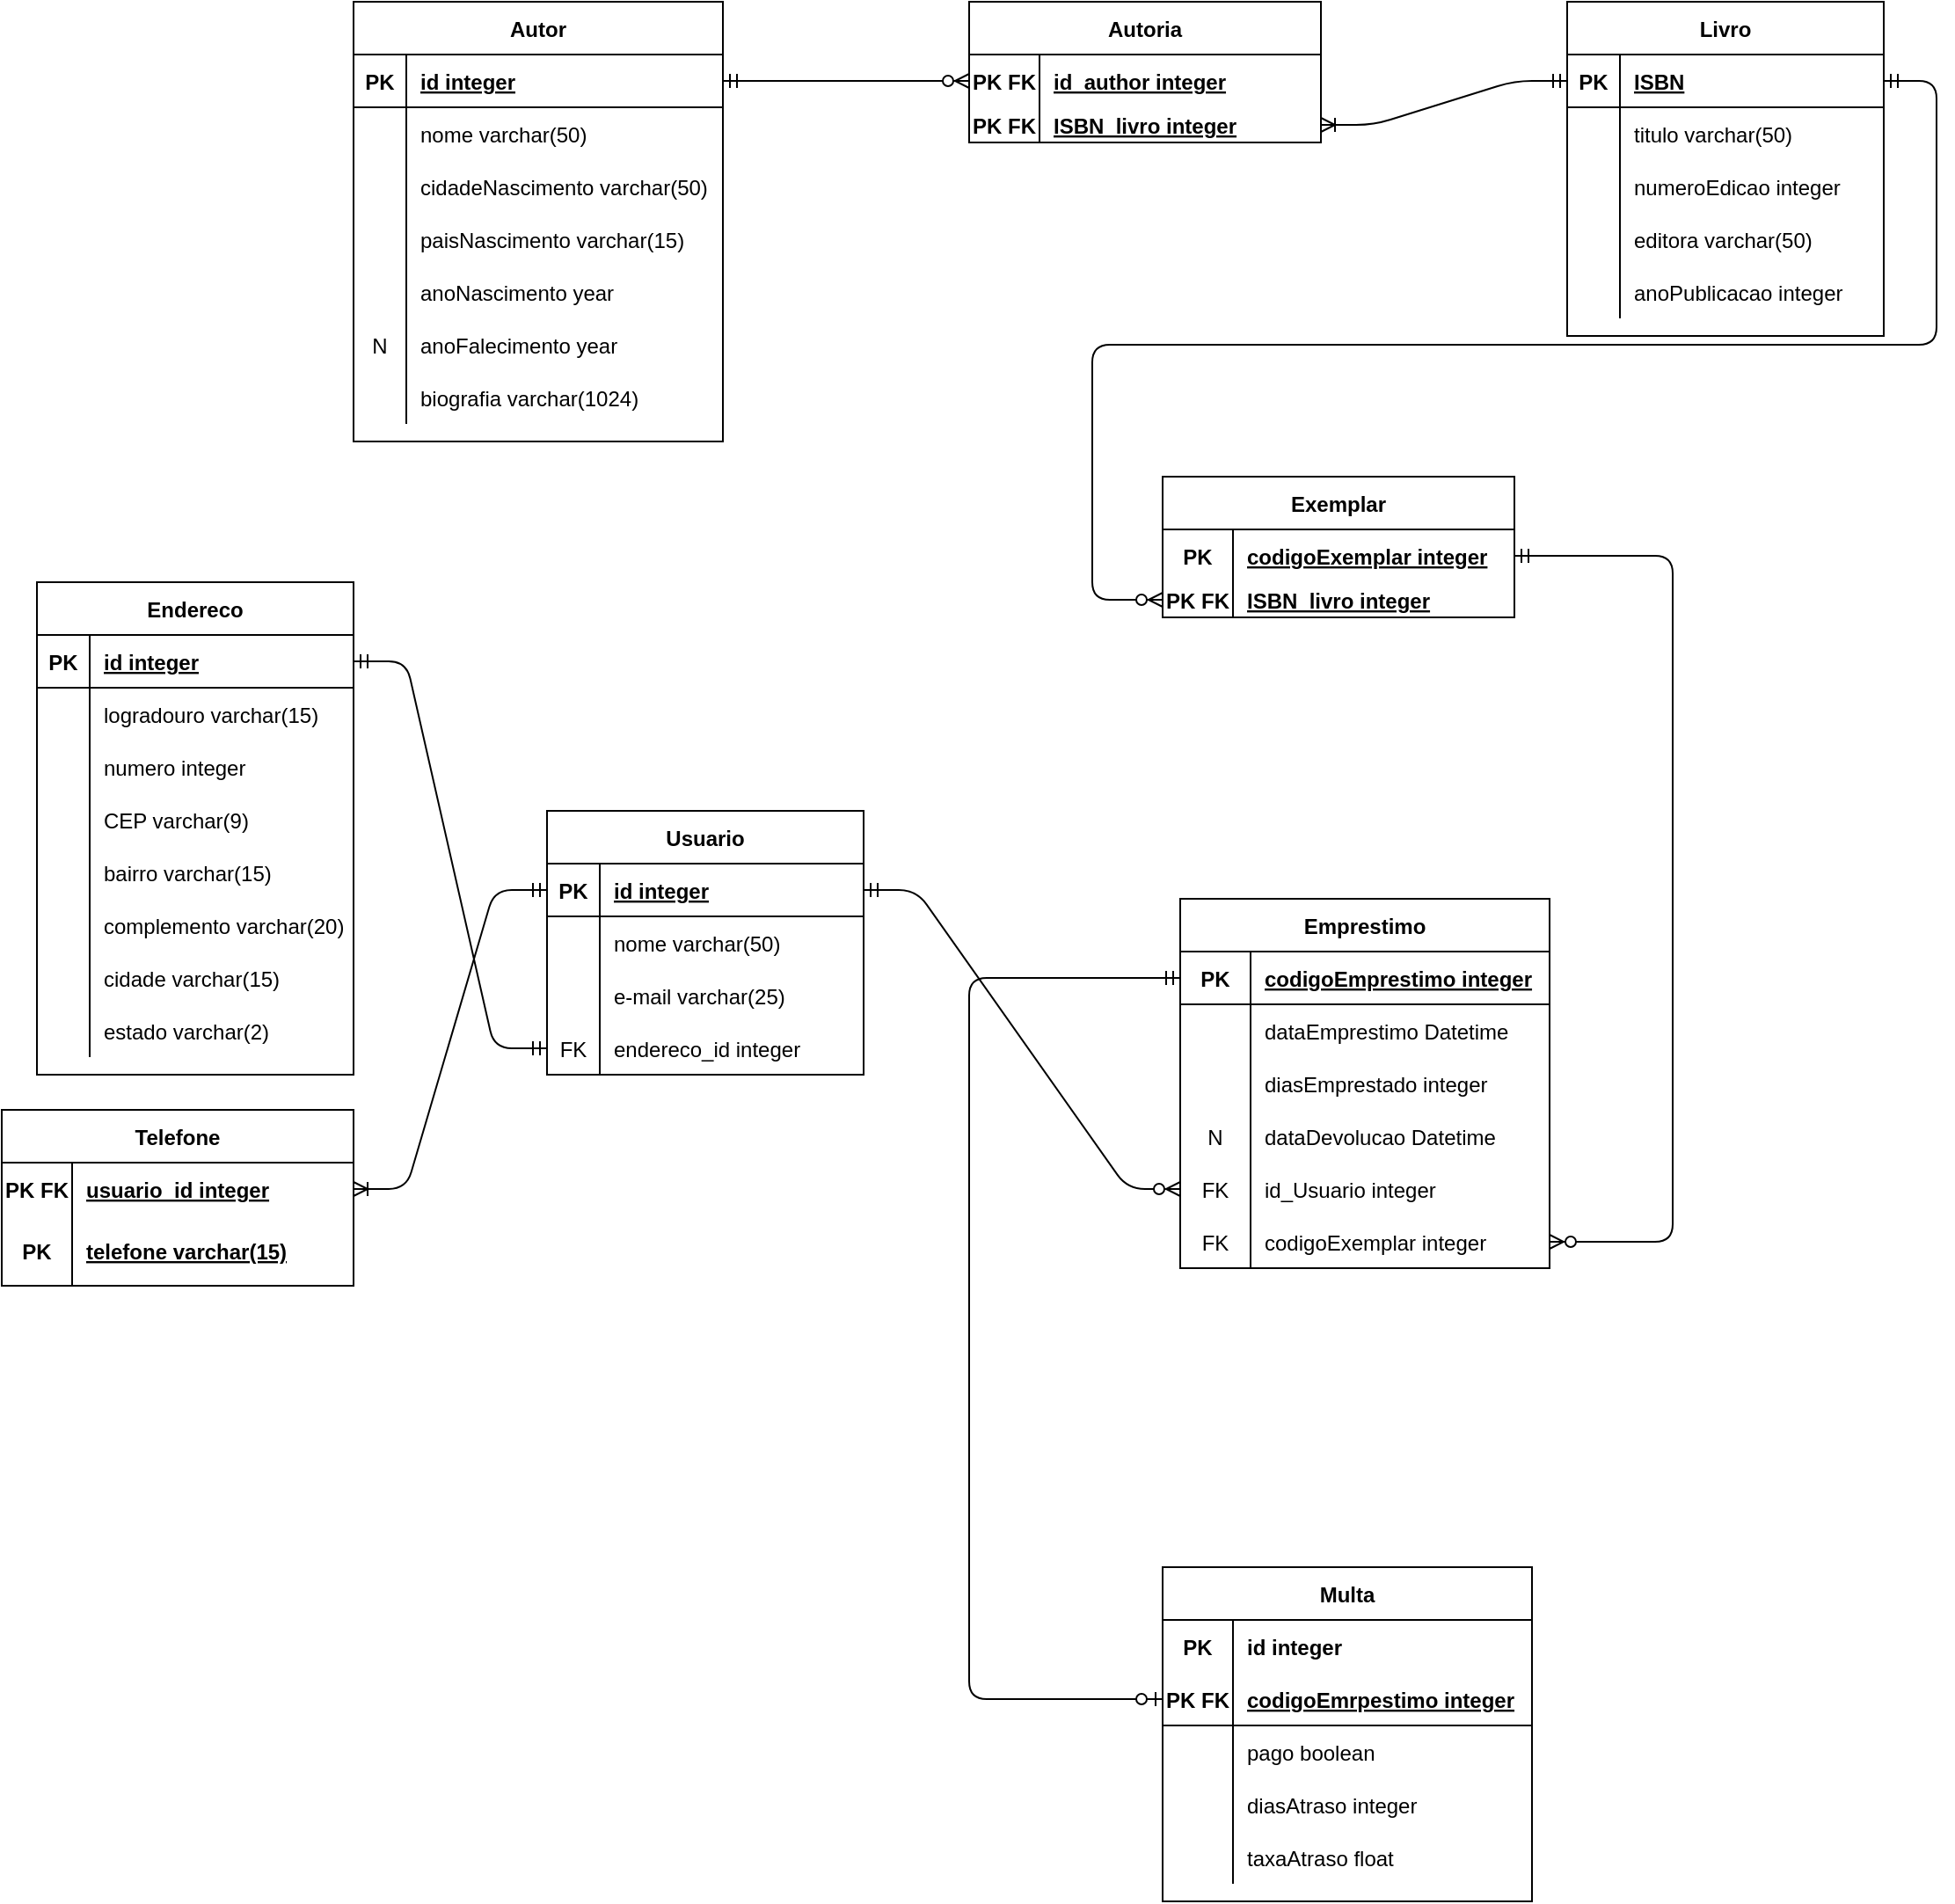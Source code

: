 <mxfile version="14.9.6" type="device"><diagram id="PVsXc60b1sBWJ-54iQ3y" name="Page-1"><mxGraphModel dx="972" dy="587" grid="1" gridSize="10" guides="1" tooltips="1" connect="1" arrows="1" fold="1" page="1" pageScale="1" pageWidth="850" pageHeight="1100" math="0" shadow="0"><root><mxCell id="0"/><mxCell id="1" parent="0"/><mxCell id="eo6r_-TfEM-t1DimbYwT-1" value="Autor" style="shape=table;startSize=30;container=1;collapsible=1;childLayout=tableLayout;fixedRows=1;rowLines=0;fontStyle=1;align=center;resizeLast=1;" parent="1" vertex="1"><mxGeometry x="320" y="360" width="210" height="250" as="geometry"/></mxCell><mxCell id="eo6r_-TfEM-t1DimbYwT-2" value="" style="shape=partialRectangle;collapsible=0;dropTarget=0;pointerEvents=0;fillColor=none;top=0;left=0;bottom=1;right=0;points=[[0,0.5],[1,0.5]];portConstraint=eastwest;" parent="eo6r_-TfEM-t1DimbYwT-1" vertex="1"><mxGeometry y="30" width="210" height="30" as="geometry"/></mxCell><mxCell id="eo6r_-TfEM-t1DimbYwT-3" value="PK" style="shape=partialRectangle;connectable=0;fillColor=none;top=0;left=0;bottom=0;right=0;fontStyle=1;overflow=hidden;" parent="eo6r_-TfEM-t1DimbYwT-2" vertex="1"><mxGeometry width="30" height="30" as="geometry"/></mxCell><mxCell id="eo6r_-TfEM-t1DimbYwT-4" value="id integer" style="shape=partialRectangle;connectable=0;fillColor=none;top=0;left=0;bottom=0;right=0;align=left;spacingLeft=6;fontStyle=5;overflow=hidden;" parent="eo6r_-TfEM-t1DimbYwT-2" vertex="1"><mxGeometry x="30" width="180" height="30" as="geometry"/></mxCell><mxCell id="eo6r_-TfEM-t1DimbYwT-5" value="" style="shape=partialRectangle;collapsible=0;dropTarget=0;pointerEvents=0;fillColor=none;top=0;left=0;bottom=0;right=0;points=[[0,0.5],[1,0.5]];portConstraint=eastwest;" parent="eo6r_-TfEM-t1DimbYwT-1" vertex="1"><mxGeometry y="60" width="210" height="30" as="geometry"/></mxCell><mxCell id="eo6r_-TfEM-t1DimbYwT-6" value="" style="shape=partialRectangle;connectable=0;fillColor=none;top=0;left=0;bottom=0;right=0;editable=1;overflow=hidden;" parent="eo6r_-TfEM-t1DimbYwT-5" vertex="1"><mxGeometry width="30" height="30" as="geometry"/></mxCell><mxCell id="eo6r_-TfEM-t1DimbYwT-7" value="nome varchar(50)" style="shape=partialRectangle;connectable=0;fillColor=none;top=0;left=0;bottom=0;right=0;align=left;spacingLeft=6;overflow=hidden;" parent="eo6r_-TfEM-t1DimbYwT-5" vertex="1"><mxGeometry x="30" width="180" height="30" as="geometry"/></mxCell><mxCell id="eo6r_-TfEM-t1DimbYwT-8" value="" style="shape=partialRectangle;collapsible=0;dropTarget=0;pointerEvents=0;fillColor=none;top=0;left=0;bottom=0;right=0;points=[[0,0.5],[1,0.5]];portConstraint=eastwest;" parent="eo6r_-TfEM-t1DimbYwT-1" vertex="1"><mxGeometry y="90" width="210" height="30" as="geometry"/></mxCell><mxCell id="eo6r_-TfEM-t1DimbYwT-9" value="" style="shape=partialRectangle;connectable=0;fillColor=none;top=0;left=0;bottom=0;right=0;editable=1;overflow=hidden;" parent="eo6r_-TfEM-t1DimbYwT-8" vertex="1"><mxGeometry width="30" height="30" as="geometry"/></mxCell><mxCell id="eo6r_-TfEM-t1DimbYwT-10" value="cidadeNascimento varchar(50)" style="shape=partialRectangle;connectable=0;fillColor=none;top=0;left=0;bottom=0;right=0;align=left;spacingLeft=6;overflow=hidden;" parent="eo6r_-TfEM-t1DimbYwT-8" vertex="1"><mxGeometry x="30" width="180" height="30" as="geometry"/></mxCell><mxCell id="eo6r_-TfEM-t1DimbYwT-30" value="" style="shape=partialRectangle;collapsible=0;dropTarget=0;pointerEvents=0;fillColor=none;top=0;left=0;bottom=0;right=0;points=[[0,0.5],[1,0.5]];portConstraint=eastwest;" parent="eo6r_-TfEM-t1DimbYwT-1" vertex="1"><mxGeometry y="120" width="210" height="30" as="geometry"/></mxCell><mxCell id="eo6r_-TfEM-t1DimbYwT-31" value="" style="shape=partialRectangle;connectable=0;fillColor=none;top=0;left=0;bottom=0;right=0;fontStyle=0;overflow=hidden;" parent="eo6r_-TfEM-t1DimbYwT-30" vertex="1"><mxGeometry width="30" height="30" as="geometry"/></mxCell><mxCell id="eo6r_-TfEM-t1DimbYwT-32" value="paisNascimento varchar(15)" style="shape=partialRectangle;connectable=0;fillColor=none;top=0;left=0;bottom=0;right=0;align=left;spacingLeft=6;fontStyle=0;overflow=hidden;" parent="eo6r_-TfEM-t1DimbYwT-30" vertex="1"><mxGeometry x="30" width="180" height="30" as="geometry"/></mxCell><mxCell id="eo6r_-TfEM-t1DimbYwT-11" value="" style="shape=partialRectangle;collapsible=0;dropTarget=0;pointerEvents=0;fillColor=none;top=0;left=0;bottom=0;right=0;points=[[0,0.5],[1,0.5]];portConstraint=eastwest;" parent="eo6r_-TfEM-t1DimbYwT-1" vertex="1"><mxGeometry y="150" width="210" height="30" as="geometry"/></mxCell><mxCell id="eo6r_-TfEM-t1DimbYwT-12" value="" style="shape=partialRectangle;connectable=0;fillColor=none;top=0;left=0;bottom=0;right=0;editable=1;overflow=hidden;" parent="eo6r_-TfEM-t1DimbYwT-11" vertex="1"><mxGeometry width="30" height="30" as="geometry"/></mxCell><mxCell id="eo6r_-TfEM-t1DimbYwT-13" value="anoNascimento year" style="shape=partialRectangle;connectable=0;fillColor=none;top=0;left=0;bottom=0;right=0;align=left;spacingLeft=6;overflow=hidden;" parent="eo6r_-TfEM-t1DimbYwT-11" vertex="1"><mxGeometry x="30" width="180" height="30" as="geometry"/></mxCell><mxCell id="eo6r_-TfEM-t1DimbYwT-34" value="" style="shape=partialRectangle;collapsible=0;dropTarget=0;pointerEvents=0;fillColor=none;top=0;left=0;bottom=0;right=0;points=[[0,0.5],[1,0.5]];portConstraint=eastwest;" parent="eo6r_-TfEM-t1DimbYwT-1" vertex="1"><mxGeometry y="180" width="210" height="30" as="geometry"/></mxCell><mxCell id="eo6r_-TfEM-t1DimbYwT-35" value="N" style="shape=partialRectangle;connectable=0;fillColor=none;top=0;left=0;bottom=0;right=0;fontStyle=0;overflow=hidden;" parent="eo6r_-TfEM-t1DimbYwT-34" vertex="1"><mxGeometry width="30" height="30" as="geometry"/></mxCell><mxCell id="eo6r_-TfEM-t1DimbYwT-36" value="anoFalecimento year" style="shape=partialRectangle;connectable=0;fillColor=none;top=0;left=0;bottom=0;right=0;align=left;spacingLeft=6;fontStyle=0;overflow=hidden;" parent="eo6r_-TfEM-t1DimbYwT-34" vertex="1"><mxGeometry x="30" width="180" height="30" as="geometry"/></mxCell><mxCell id="eo6r_-TfEM-t1DimbYwT-38" value="" style="shape=partialRectangle;collapsible=0;dropTarget=0;pointerEvents=0;fillColor=none;top=0;left=0;bottom=0;right=0;points=[[0,0.5],[1,0.5]];portConstraint=eastwest;" parent="eo6r_-TfEM-t1DimbYwT-1" vertex="1"><mxGeometry y="210" width="210" height="30" as="geometry"/></mxCell><mxCell id="eo6r_-TfEM-t1DimbYwT-39" value="" style="shape=partialRectangle;connectable=0;fillColor=none;top=0;left=0;bottom=0;right=0;fontStyle=0;overflow=hidden;" parent="eo6r_-TfEM-t1DimbYwT-38" vertex="1"><mxGeometry width="30" height="30" as="geometry"/></mxCell><mxCell id="eo6r_-TfEM-t1DimbYwT-40" value="biografia varchar(1024)" style="shape=partialRectangle;connectable=0;fillColor=none;top=0;left=0;bottom=0;right=0;align=left;spacingLeft=6;fontStyle=0;overflow=hidden;" parent="eo6r_-TfEM-t1DimbYwT-38" vertex="1"><mxGeometry x="30" width="180" height="30" as="geometry"/></mxCell><mxCell id="eo6r_-TfEM-t1DimbYwT-41" value="Autoria" style="shape=table;startSize=30;container=1;collapsible=1;childLayout=tableLayout;fixedRows=1;rowLines=0;fontStyle=1;align=center;resizeLast=1;" parent="1" vertex="1"><mxGeometry x="670" y="360" width="200" height="80" as="geometry"/></mxCell><mxCell id="eo6r_-TfEM-t1DimbYwT-54" value="" style="shape=partialRectangle;collapsible=0;dropTarget=0;pointerEvents=0;fillColor=none;top=0;left=0;bottom=0;right=0;points=[[0,0.5],[1,0.5]];portConstraint=eastwest;" parent="eo6r_-TfEM-t1DimbYwT-41" vertex="1"><mxGeometry y="30" width="200" height="30" as="geometry"/></mxCell><mxCell id="eo6r_-TfEM-t1DimbYwT-55" value="PK FK" style="shape=partialRectangle;connectable=0;fillColor=none;top=0;left=0;bottom=0;right=0;fontStyle=1;overflow=hidden;" parent="eo6r_-TfEM-t1DimbYwT-54" vertex="1"><mxGeometry width="40" height="30" as="geometry"/></mxCell><mxCell id="eo6r_-TfEM-t1DimbYwT-56" value="id_author integer" style="shape=partialRectangle;connectable=0;fillColor=none;top=0;left=0;bottom=0;right=0;align=left;spacingLeft=6;fontStyle=5;overflow=hidden;" parent="eo6r_-TfEM-t1DimbYwT-54" vertex="1"><mxGeometry x="40" width="160" height="30" as="geometry"/></mxCell><mxCell id="eo6r_-TfEM-t1DimbYwT-42" value="" style="shape=partialRectangle;collapsible=0;dropTarget=0;pointerEvents=0;fillColor=none;top=0;left=0;bottom=1;right=0;points=[[0,0.5],[1,0.5]];portConstraint=eastwest;" parent="eo6r_-TfEM-t1DimbYwT-41" vertex="1"><mxGeometry y="60" width="200" height="20" as="geometry"/></mxCell><mxCell id="eo6r_-TfEM-t1DimbYwT-43" value="PK FK" style="shape=partialRectangle;connectable=0;fillColor=none;top=0;left=0;bottom=0;right=0;fontStyle=1;overflow=hidden;" parent="eo6r_-TfEM-t1DimbYwT-42" vertex="1"><mxGeometry width="40" height="20" as="geometry"/></mxCell><mxCell id="eo6r_-TfEM-t1DimbYwT-44" value="ISBN_livro integer" style="shape=partialRectangle;connectable=0;fillColor=none;top=0;left=0;bottom=0;right=0;align=left;spacingLeft=6;fontStyle=5;overflow=hidden;" parent="eo6r_-TfEM-t1DimbYwT-42" vertex="1"><mxGeometry x="40" width="160" height="20" as="geometry"/></mxCell><mxCell id="eo6r_-TfEM-t1DimbYwT-58" value="Livro" style="shape=table;startSize=30;container=1;collapsible=1;childLayout=tableLayout;fixedRows=1;rowLines=0;fontStyle=1;align=center;resizeLast=1;" parent="1" vertex="1"><mxGeometry x="1010" y="360" width="180" height="190" as="geometry"/></mxCell><mxCell id="eo6r_-TfEM-t1DimbYwT-59" value="" style="shape=partialRectangle;collapsible=0;dropTarget=0;pointerEvents=0;fillColor=none;top=0;left=0;bottom=1;right=0;points=[[0,0.5],[1,0.5]];portConstraint=eastwest;" parent="eo6r_-TfEM-t1DimbYwT-58" vertex="1"><mxGeometry y="30" width="180" height="30" as="geometry"/></mxCell><mxCell id="eo6r_-TfEM-t1DimbYwT-60" value="PK" style="shape=partialRectangle;connectable=0;fillColor=none;top=0;left=0;bottom=0;right=0;fontStyle=1;overflow=hidden;" parent="eo6r_-TfEM-t1DimbYwT-59" vertex="1"><mxGeometry width="30" height="30" as="geometry"/></mxCell><mxCell id="eo6r_-TfEM-t1DimbYwT-61" value="ISBN" style="shape=partialRectangle;connectable=0;fillColor=none;top=0;left=0;bottom=0;right=0;align=left;spacingLeft=6;fontStyle=5;overflow=hidden;" parent="eo6r_-TfEM-t1DimbYwT-59" vertex="1"><mxGeometry x="30" width="150" height="30" as="geometry"/></mxCell><mxCell id="eo6r_-TfEM-t1DimbYwT-62" value="" style="shape=partialRectangle;collapsible=0;dropTarget=0;pointerEvents=0;fillColor=none;top=0;left=0;bottom=0;right=0;points=[[0,0.5],[1,0.5]];portConstraint=eastwest;" parent="eo6r_-TfEM-t1DimbYwT-58" vertex="1"><mxGeometry y="60" width="180" height="30" as="geometry"/></mxCell><mxCell id="eo6r_-TfEM-t1DimbYwT-63" value="" style="shape=partialRectangle;connectable=0;fillColor=none;top=0;left=0;bottom=0;right=0;editable=1;overflow=hidden;" parent="eo6r_-TfEM-t1DimbYwT-62" vertex="1"><mxGeometry width="30" height="30" as="geometry"/></mxCell><mxCell id="eo6r_-TfEM-t1DimbYwT-64" value="titulo varchar(50)" style="shape=partialRectangle;connectable=0;fillColor=none;top=0;left=0;bottom=0;right=0;align=left;spacingLeft=6;overflow=hidden;" parent="eo6r_-TfEM-t1DimbYwT-62" vertex="1"><mxGeometry x="30" width="150" height="30" as="geometry"/></mxCell><mxCell id="eo6r_-TfEM-t1DimbYwT-65" value="" style="shape=partialRectangle;collapsible=0;dropTarget=0;pointerEvents=0;fillColor=none;top=0;left=0;bottom=0;right=0;points=[[0,0.5],[1,0.5]];portConstraint=eastwest;" parent="eo6r_-TfEM-t1DimbYwT-58" vertex="1"><mxGeometry y="90" width="180" height="30" as="geometry"/></mxCell><mxCell id="eo6r_-TfEM-t1DimbYwT-66" value="" style="shape=partialRectangle;connectable=0;fillColor=none;top=0;left=0;bottom=0;right=0;editable=1;overflow=hidden;" parent="eo6r_-TfEM-t1DimbYwT-65" vertex="1"><mxGeometry width="30" height="30" as="geometry"/></mxCell><mxCell id="eo6r_-TfEM-t1DimbYwT-67" value="numeroEdicao integer" style="shape=partialRectangle;connectable=0;fillColor=none;top=0;left=0;bottom=0;right=0;align=left;spacingLeft=6;overflow=hidden;" parent="eo6r_-TfEM-t1DimbYwT-65" vertex="1"><mxGeometry x="30" width="150" height="30" as="geometry"/></mxCell><mxCell id="eo6r_-TfEM-t1DimbYwT-68" value="" style="shape=partialRectangle;collapsible=0;dropTarget=0;pointerEvents=0;fillColor=none;top=0;left=0;bottom=0;right=0;points=[[0,0.5],[1,0.5]];portConstraint=eastwest;" parent="eo6r_-TfEM-t1DimbYwT-58" vertex="1"><mxGeometry y="120" width="180" height="30" as="geometry"/></mxCell><mxCell id="eo6r_-TfEM-t1DimbYwT-69" value="" style="shape=partialRectangle;connectable=0;fillColor=none;top=0;left=0;bottom=0;right=0;editable=1;overflow=hidden;" parent="eo6r_-TfEM-t1DimbYwT-68" vertex="1"><mxGeometry width="30" height="30" as="geometry"/></mxCell><mxCell id="eo6r_-TfEM-t1DimbYwT-70" value="editora varchar(50)" style="shape=partialRectangle;connectable=0;fillColor=none;top=0;left=0;bottom=0;right=0;align=left;spacingLeft=6;overflow=hidden;" parent="eo6r_-TfEM-t1DimbYwT-68" vertex="1"><mxGeometry x="30" width="150" height="30" as="geometry"/></mxCell><mxCell id="eo6r_-TfEM-t1DimbYwT-71" value="" style="shape=partialRectangle;collapsible=0;dropTarget=0;pointerEvents=0;fillColor=none;top=0;left=0;bottom=0;right=0;points=[[0,0.5],[1,0.5]];portConstraint=eastwest;" parent="eo6r_-TfEM-t1DimbYwT-58" vertex="1"><mxGeometry y="150" width="180" height="30" as="geometry"/></mxCell><mxCell id="eo6r_-TfEM-t1DimbYwT-72" value="" style="shape=partialRectangle;connectable=0;fillColor=none;top=0;left=0;bottom=0;right=0;fontStyle=0;overflow=hidden;" parent="eo6r_-TfEM-t1DimbYwT-71" vertex="1"><mxGeometry width="30" height="30" as="geometry"/></mxCell><mxCell id="eo6r_-TfEM-t1DimbYwT-73" value="anoPublicacao integer" style="shape=partialRectangle;connectable=0;fillColor=none;top=0;left=0;bottom=0;right=0;align=left;spacingLeft=6;fontStyle=0;overflow=hidden;" parent="eo6r_-TfEM-t1DimbYwT-71" vertex="1"><mxGeometry x="30" width="150" height="30" as="geometry"/></mxCell><mxCell id="eo6r_-TfEM-t1DimbYwT-87" value="Exemplar" style="shape=table;startSize=30;container=1;collapsible=1;childLayout=tableLayout;fixedRows=1;rowLines=0;fontStyle=1;align=center;resizeLast=1;" parent="1" vertex="1"><mxGeometry x="780" y="630" width="200" height="80" as="geometry"/></mxCell><mxCell id="eo6r_-TfEM-t1DimbYwT-88" value="" style="shape=partialRectangle;collapsible=0;dropTarget=0;pointerEvents=0;fillColor=none;top=0;left=0;bottom=0;right=0;points=[[0,0.5],[1,0.5]];portConstraint=eastwest;" parent="eo6r_-TfEM-t1DimbYwT-87" vertex="1"><mxGeometry y="30" width="200" height="30" as="geometry"/></mxCell><mxCell id="eo6r_-TfEM-t1DimbYwT-89" value="PK" style="shape=partialRectangle;connectable=0;fillColor=none;top=0;left=0;bottom=0;right=0;fontStyle=1;overflow=hidden;" parent="eo6r_-TfEM-t1DimbYwT-88" vertex="1"><mxGeometry width="40" height="30" as="geometry"/></mxCell><mxCell id="eo6r_-TfEM-t1DimbYwT-90" value="codigoExemplar integer" style="shape=partialRectangle;connectable=0;fillColor=none;top=0;left=0;bottom=0;right=0;align=left;spacingLeft=6;fontStyle=5;overflow=hidden;" parent="eo6r_-TfEM-t1DimbYwT-88" vertex="1"><mxGeometry x="40" width="160" height="30" as="geometry"/></mxCell><mxCell id="eo6r_-TfEM-t1DimbYwT-91" value="" style="shape=partialRectangle;collapsible=0;dropTarget=0;pointerEvents=0;fillColor=none;top=0;left=0;bottom=1;right=0;points=[[0,0.5],[1,0.5]];portConstraint=eastwest;" parent="eo6r_-TfEM-t1DimbYwT-87" vertex="1"><mxGeometry y="60" width="200" height="20" as="geometry"/></mxCell><mxCell id="eo6r_-TfEM-t1DimbYwT-92" value="PK FK" style="shape=partialRectangle;connectable=0;fillColor=none;top=0;left=0;bottom=0;right=0;fontStyle=1;overflow=hidden;" parent="eo6r_-TfEM-t1DimbYwT-91" vertex="1"><mxGeometry width="40" height="20" as="geometry"/></mxCell><mxCell id="eo6r_-TfEM-t1DimbYwT-93" value="ISBN_livro integer" style="shape=partialRectangle;connectable=0;fillColor=none;top=0;left=0;bottom=0;right=0;align=left;spacingLeft=6;fontStyle=5;overflow=hidden;" parent="eo6r_-TfEM-t1DimbYwT-91" vertex="1"><mxGeometry x="40" width="160" height="20" as="geometry"/></mxCell><mxCell id="eo6r_-TfEM-t1DimbYwT-94" value="Usuario" style="shape=table;startSize=30;container=1;collapsible=1;childLayout=tableLayout;fixedRows=1;rowLines=0;fontStyle=1;align=center;resizeLast=1;" parent="1" vertex="1"><mxGeometry x="430" y="820" width="180" height="150" as="geometry"/></mxCell><mxCell id="eo6r_-TfEM-t1DimbYwT-95" value="" style="shape=partialRectangle;collapsible=0;dropTarget=0;pointerEvents=0;fillColor=none;top=0;left=0;bottom=1;right=0;points=[[0,0.5],[1,0.5]];portConstraint=eastwest;" parent="eo6r_-TfEM-t1DimbYwT-94" vertex="1"><mxGeometry y="30" width="180" height="30" as="geometry"/></mxCell><mxCell id="eo6r_-TfEM-t1DimbYwT-96" value="PK" style="shape=partialRectangle;connectable=0;fillColor=none;top=0;left=0;bottom=0;right=0;fontStyle=1;overflow=hidden;" parent="eo6r_-TfEM-t1DimbYwT-95" vertex="1"><mxGeometry width="30" height="30" as="geometry"/></mxCell><mxCell id="eo6r_-TfEM-t1DimbYwT-97" value="id integer" style="shape=partialRectangle;connectable=0;fillColor=none;top=0;left=0;bottom=0;right=0;align=left;spacingLeft=6;fontStyle=5;overflow=hidden;" parent="eo6r_-TfEM-t1DimbYwT-95" vertex="1"><mxGeometry x="30" width="150" height="30" as="geometry"/></mxCell><mxCell id="eo6r_-TfEM-t1DimbYwT-98" value="" style="shape=partialRectangle;collapsible=0;dropTarget=0;pointerEvents=0;fillColor=none;top=0;left=0;bottom=0;right=0;points=[[0,0.5],[1,0.5]];portConstraint=eastwest;" parent="eo6r_-TfEM-t1DimbYwT-94" vertex="1"><mxGeometry y="60" width="180" height="30" as="geometry"/></mxCell><mxCell id="eo6r_-TfEM-t1DimbYwT-99" value="" style="shape=partialRectangle;connectable=0;fillColor=none;top=0;left=0;bottom=0;right=0;editable=1;overflow=hidden;" parent="eo6r_-TfEM-t1DimbYwT-98" vertex="1"><mxGeometry width="30" height="30" as="geometry"/></mxCell><mxCell id="eo6r_-TfEM-t1DimbYwT-100" value="nome varchar(50)" style="shape=partialRectangle;connectable=0;fillColor=none;top=0;left=0;bottom=0;right=0;align=left;spacingLeft=6;overflow=hidden;" parent="eo6r_-TfEM-t1DimbYwT-98" vertex="1"><mxGeometry x="30" width="150" height="30" as="geometry"/></mxCell><mxCell id="eo6r_-TfEM-t1DimbYwT-101" value="" style="shape=partialRectangle;collapsible=0;dropTarget=0;pointerEvents=0;fillColor=none;top=0;left=0;bottom=0;right=0;points=[[0,0.5],[1,0.5]];portConstraint=eastwest;" parent="eo6r_-TfEM-t1DimbYwT-94" vertex="1"><mxGeometry y="90" width="180" height="30" as="geometry"/></mxCell><mxCell id="eo6r_-TfEM-t1DimbYwT-102" value="" style="shape=partialRectangle;connectable=0;fillColor=none;top=0;left=0;bottom=0;right=0;editable=1;overflow=hidden;" parent="eo6r_-TfEM-t1DimbYwT-101" vertex="1"><mxGeometry width="30" height="30" as="geometry"/></mxCell><mxCell id="eo6r_-TfEM-t1DimbYwT-103" value="e-mail varchar(25)" style="shape=partialRectangle;connectable=0;fillColor=none;top=0;left=0;bottom=0;right=0;align=left;spacingLeft=6;overflow=hidden;" parent="eo6r_-TfEM-t1DimbYwT-101" vertex="1"><mxGeometry x="30" width="150" height="30" as="geometry"/></mxCell><mxCell id="eo6r_-TfEM-t1DimbYwT-123" value="" style="shape=partialRectangle;collapsible=0;dropTarget=0;pointerEvents=0;fillColor=none;top=0;left=0;bottom=0;right=0;points=[[0,0.5],[1,0.5]];portConstraint=eastwest;" parent="eo6r_-TfEM-t1DimbYwT-94" vertex="1"><mxGeometry y="120" width="180" height="30" as="geometry"/></mxCell><mxCell id="eo6r_-TfEM-t1DimbYwT-124" value="FK" style="shape=partialRectangle;connectable=0;fillColor=none;top=0;left=0;bottom=0;right=0;fontStyle=0;overflow=hidden;" parent="eo6r_-TfEM-t1DimbYwT-123" vertex="1"><mxGeometry width="30" height="30" as="geometry"/></mxCell><mxCell id="eo6r_-TfEM-t1DimbYwT-125" value="endereco_id integer" style="shape=partialRectangle;connectable=0;fillColor=none;top=0;left=0;bottom=0;right=0;align=left;spacingLeft=6;fontStyle=0;overflow=hidden;" parent="eo6r_-TfEM-t1DimbYwT-123" vertex="1"><mxGeometry x="30" width="150" height="30" as="geometry"/></mxCell><mxCell id="eo6r_-TfEM-t1DimbYwT-143" value="Endereco" style="shape=table;startSize=30;container=1;collapsible=1;childLayout=tableLayout;fixedRows=1;rowLines=0;fontStyle=1;align=center;resizeLast=1;" parent="1" vertex="1"><mxGeometry x="140" y="690" width="180" height="280" as="geometry"/></mxCell><mxCell id="eo6r_-TfEM-t1DimbYwT-144" value="" style="shape=partialRectangle;collapsible=0;dropTarget=0;pointerEvents=0;fillColor=none;top=0;left=0;bottom=1;right=0;points=[[0,0.5],[1,0.5]];portConstraint=eastwest;" parent="eo6r_-TfEM-t1DimbYwT-143" vertex="1"><mxGeometry y="30" width="180" height="30" as="geometry"/></mxCell><mxCell id="eo6r_-TfEM-t1DimbYwT-145" value="PK" style="shape=partialRectangle;connectable=0;fillColor=none;top=0;left=0;bottom=0;right=0;fontStyle=1;overflow=hidden;" parent="eo6r_-TfEM-t1DimbYwT-144" vertex="1"><mxGeometry width="30" height="30" as="geometry"/></mxCell><mxCell id="eo6r_-TfEM-t1DimbYwT-146" value="id integer" style="shape=partialRectangle;connectable=0;fillColor=none;top=0;left=0;bottom=0;right=0;align=left;spacingLeft=6;fontStyle=5;overflow=hidden;" parent="eo6r_-TfEM-t1DimbYwT-144" vertex="1"><mxGeometry x="30" width="150" height="30" as="geometry"/></mxCell><mxCell id="eo6r_-TfEM-t1DimbYwT-161" value="" style="shape=partialRectangle;collapsible=0;dropTarget=0;pointerEvents=0;fillColor=none;top=0;left=0;bottom=0;right=0;points=[[0,0.5],[1,0.5]];portConstraint=eastwest;" parent="eo6r_-TfEM-t1DimbYwT-143" vertex="1"><mxGeometry y="60" width="180" height="30" as="geometry"/></mxCell><mxCell id="eo6r_-TfEM-t1DimbYwT-162" value="" style="shape=partialRectangle;connectable=0;fillColor=none;top=0;left=0;bottom=0;right=0;fontStyle=0;overflow=hidden;" parent="eo6r_-TfEM-t1DimbYwT-161" vertex="1"><mxGeometry width="30" height="30" as="geometry"/></mxCell><mxCell id="eo6r_-TfEM-t1DimbYwT-163" value="logradouro varchar(15)" style="shape=partialRectangle;connectable=0;fillColor=none;top=0;left=0;bottom=0;right=0;align=left;spacingLeft=6;fontStyle=0;overflow=hidden;" parent="eo6r_-TfEM-t1DimbYwT-161" vertex="1"><mxGeometry x="30" width="150" height="30" as="geometry"/></mxCell><mxCell id="eo6r_-TfEM-t1DimbYwT-147" value="" style="shape=partialRectangle;collapsible=0;dropTarget=0;pointerEvents=0;fillColor=none;top=0;left=0;bottom=0;right=0;points=[[0,0.5],[1,0.5]];portConstraint=eastwest;" parent="eo6r_-TfEM-t1DimbYwT-143" vertex="1"><mxGeometry y="90" width="180" height="30" as="geometry"/></mxCell><mxCell id="eo6r_-TfEM-t1DimbYwT-148" value="" style="shape=partialRectangle;connectable=0;fillColor=none;top=0;left=0;bottom=0;right=0;editable=1;overflow=hidden;" parent="eo6r_-TfEM-t1DimbYwT-147" vertex="1"><mxGeometry width="30" height="30" as="geometry"/></mxCell><mxCell id="eo6r_-TfEM-t1DimbYwT-149" value="numero integer" style="shape=partialRectangle;connectable=0;fillColor=none;top=0;left=0;bottom=0;right=0;align=left;spacingLeft=6;overflow=hidden;" parent="eo6r_-TfEM-t1DimbYwT-147" vertex="1"><mxGeometry x="30" width="150" height="30" as="geometry"/></mxCell><mxCell id="eo6r_-TfEM-t1DimbYwT-164" value="" style="shape=partialRectangle;collapsible=0;dropTarget=0;pointerEvents=0;fillColor=none;top=0;left=0;bottom=0;right=0;points=[[0,0.5],[1,0.5]];portConstraint=eastwest;" parent="eo6r_-TfEM-t1DimbYwT-143" vertex="1"><mxGeometry y="120" width="180" height="30" as="geometry"/></mxCell><mxCell id="eo6r_-TfEM-t1DimbYwT-165" value="" style="shape=partialRectangle;connectable=0;fillColor=none;top=0;left=0;bottom=0;right=0;fontStyle=0;overflow=hidden;" parent="eo6r_-TfEM-t1DimbYwT-164" vertex="1"><mxGeometry width="30" height="30" as="geometry"/></mxCell><mxCell id="eo6r_-TfEM-t1DimbYwT-166" value="CEP varchar(9)" style="shape=partialRectangle;connectable=0;fillColor=none;top=0;left=0;bottom=0;right=0;align=left;spacingLeft=6;fontStyle=0;overflow=hidden;" parent="eo6r_-TfEM-t1DimbYwT-164" vertex="1"><mxGeometry x="30" width="150" height="30" as="geometry"/></mxCell><mxCell id="eo6r_-TfEM-t1DimbYwT-167" value="" style="shape=partialRectangle;collapsible=0;dropTarget=0;pointerEvents=0;fillColor=none;top=0;left=0;bottom=0;right=0;points=[[0,0.5],[1,0.5]];portConstraint=eastwest;" parent="eo6r_-TfEM-t1DimbYwT-143" vertex="1"><mxGeometry y="150" width="180" height="30" as="geometry"/></mxCell><mxCell id="eo6r_-TfEM-t1DimbYwT-168" value="" style="shape=partialRectangle;connectable=0;fillColor=none;top=0;left=0;bottom=0;right=0;fontStyle=0;overflow=hidden;" parent="eo6r_-TfEM-t1DimbYwT-167" vertex="1"><mxGeometry width="30" height="30" as="geometry"/></mxCell><mxCell id="eo6r_-TfEM-t1DimbYwT-169" value="bairro varchar(15)" style="shape=partialRectangle;connectable=0;fillColor=none;top=0;left=0;bottom=0;right=0;align=left;spacingLeft=6;fontStyle=0;overflow=hidden;" parent="eo6r_-TfEM-t1DimbYwT-167" vertex="1"><mxGeometry x="30" width="150" height="30" as="geometry"/></mxCell><mxCell id="eo6r_-TfEM-t1DimbYwT-170" value="" style="shape=partialRectangle;collapsible=0;dropTarget=0;pointerEvents=0;fillColor=none;top=0;left=0;bottom=0;right=0;points=[[0,0.5],[1,0.5]];portConstraint=eastwest;" parent="eo6r_-TfEM-t1DimbYwT-143" vertex="1"><mxGeometry y="180" width="180" height="30" as="geometry"/></mxCell><mxCell id="eo6r_-TfEM-t1DimbYwT-171" value="" style="shape=partialRectangle;connectable=0;fillColor=none;top=0;left=0;bottom=0;right=0;fontStyle=0;overflow=hidden;" parent="eo6r_-TfEM-t1DimbYwT-170" vertex="1"><mxGeometry width="30" height="30" as="geometry"/></mxCell><mxCell id="eo6r_-TfEM-t1DimbYwT-172" value="complemento varchar(20)" style="shape=partialRectangle;connectable=0;fillColor=none;top=0;left=0;bottom=0;right=0;align=left;spacingLeft=6;fontStyle=0;overflow=hidden;" parent="eo6r_-TfEM-t1DimbYwT-170" vertex="1"><mxGeometry x="30" width="150" height="30" as="geometry"/></mxCell><mxCell id="eo6r_-TfEM-t1DimbYwT-153" value="" style="shape=partialRectangle;collapsible=0;dropTarget=0;pointerEvents=0;fillColor=none;top=0;left=0;bottom=0;right=0;points=[[0,0.5],[1,0.5]];portConstraint=eastwest;" parent="eo6r_-TfEM-t1DimbYwT-143" vertex="1"><mxGeometry y="210" width="180" height="30" as="geometry"/></mxCell><mxCell id="eo6r_-TfEM-t1DimbYwT-154" value="" style="shape=partialRectangle;connectable=0;fillColor=none;top=0;left=0;bottom=0;right=0;editable=1;overflow=hidden;" parent="eo6r_-TfEM-t1DimbYwT-153" vertex="1"><mxGeometry width="30" height="30" as="geometry"/></mxCell><mxCell id="eo6r_-TfEM-t1DimbYwT-155" value="cidade varchar(15)" style="shape=partialRectangle;connectable=0;fillColor=none;top=0;left=0;bottom=0;right=0;align=left;spacingLeft=6;overflow=hidden;" parent="eo6r_-TfEM-t1DimbYwT-153" vertex="1"><mxGeometry x="30" width="150" height="30" as="geometry"/></mxCell><mxCell id="eo6r_-TfEM-t1DimbYwT-150" value="" style="shape=partialRectangle;collapsible=0;dropTarget=0;pointerEvents=0;fillColor=none;top=0;left=0;bottom=0;right=0;points=[[0,0.5],[1,0.5]];portConstraint=eastwest;" parent="eo6r_-TfEM-t1DimbYwT-143" vertex="1"><mxGeometry y="240" width="180" height="30" as="geometry"/></mxCell><mxCell id="eo6r_-TfEM-t1DimbYwT-151" value="" style="shape=partialRectangle;connectable=0;fillColor=none;top=0;left=0;bottom=0;right=0;editable=1;overflow=hidden;" parent="eo6r_-TfEM-t1DimbYwT-150" vertex="1"><mxGeometry width="30" height="30" as="geometry"/></mxCell><mxCell id="eo6r_-TfEM-t1DimbYwT-152" value="estado varchar(2)" style="shape=partialRectangle;connectable=0;fillColor=none;top=0;left=0;bottom=0;right=0;align=left;spacingLeft=6;overflow=hidden;" parent="eo6r_-TfEM-t1DimbYwT-150" vertex="1"><mxGeometry x="30" width="150" height="30" as="geometry"/></mxCell><mxCell id="eo6r_-TfEM-t1DimbYwT-213" value="Telefone" style="shape=table;startSize=30;container=1;collapsible=1;childLayout=tableLayout;fixedRows=1;rowLines=0;fontStyle=1;align=center;resizeLast=1;" parent="1" vertex="1"><mxGeometry x="120" y="990" width="200" height="100" as="geometry"/></mxCell><mxCell id="eo6r_-TfEM-t1DimbYwT-186" value="" style="shape=partialRectangle;collapsible=0;dropTarget=0;pointerEvents=0;fillColor=none;top=0;left=0;bottom=0;right=0;points=[[0,0.5],[1,0.5]];portConstraint=eastwest;" parent="eo6r_-TfEM-t1DimbYwT-213" vertex="1"><mxGeometry y="30" width="200" height="30" as="geometry"/></mxCell><mxCell id="eo6r_-TfEM-t1DimbYwT-187" value="PK FK" style="shape=partialRectangle;connectable=0;fillColor=none;top=0;left=0;bottom=0;right=0;fontStyle=1;overflow=hidden;" parent="eo6r_-TfEM-t1DimbYwT-186" vertex="1"><mxGeometry width="40" height="30" as="geometry"/></mxCell><mxCell id="eo6r_-TfEM-t1DimbYwT-188" value="usuario_id integer" style="shape=partialRectangle;connectable=0;fillColor=none;top=0;left=0;bottom=0;right=0;align=left;spacingLeft=6;fontStyle=5;overflow=hidden;" parent="eo6r_-TfEM-t1DimbYwT-186" vertex="1"><mxGeometry x="40" width="160" height="30" as="geometry"/></mxCell><mxCell id="eo6r_-TfEM-t1DimbYwT-174" value="" style="shape=partialRectangle;collapsible=0;dropTarget=0;pointerEvents=0;fillColor=none;top=0;left=0;bottom=1;right=0;points=[[0,0.5],[1,0.5]];portConstraint=eastwest;" parent="eo6r_-TfEM-t1DimbYwT-213" vertex="1"><mxGeometry y="60" width="200" height="40" as="geometry"/></mxCell><mxCell id="eo6r_-TfEM-t1DimbYwT-175" value="PK" style="shape=partialRectangle;connectable=0;fillColor=none;top=0;left=0;bottom=0;right=0;fontStyle=1;overflow=hidden;" parent="eo6r_-TfEM-t1DimbYwT-174" vertex="1"><mxGeometry width="40" height="40" as="geometry"/></mxCell><mxCell id="eo6r_-TfEM-t1DimbYwT-176" value="telefone varchar(15)" style="shape=partialRectangle;connectable=0;fillColor=none;top=0;left=0;bottom=0;right=0;align=left;spacingLeft=6;fontStyle=5;overflow=hidden;" parent="eo6r_-TfEM-t1DimbYwT-174" vertex="1"><mxGeometry x="40" width="160" height="40" as="geometry"/></mxCell><mxCell id="eo6r_-TfEM-t1DimbYwT-233" value="Emprestimo" style="shape=table;startSize=30;container=1;collapsible=1;childLayout=tableLayout;fixedRows=1;rowLines=0;fontStyle=1;align=center;resizeLast=1;" parent="1" vertex="1"><mxGeometry x="790" y="870" width="210" height="210" as="geometry"/></mxCell><mxCell id="eo6r_-TfEM-t1DimbYwT-234" value="" style="shape=partialRectangle;collapsible=0;dropTarget=0;pointerEvents=0;fillColor=none;top=0;left=0;bottom=1;right=0;points=[[0,0.5],[1,0.5]];portConstraint=eastwest;" parent="eo6r_-TfEM-t1DimbYwT-233" vertex="1"><mxGeometry y="30" width="210" height="30" as="geometry"/></mxCell><mxCell id="eo6r_-TfEM-t1DimbYwT-235" value="PK" style="shape=partialRectangle;connectable=0;fillColor=none;top=0;left=0;bottom=0;right=0;fontStyle=1;overflow=hidden;" parent="eo6r_-TfEM-t1DimbYwT-234" vertex="1"><mxGeometry width="40" height="30" as="geometry"/></mxCell><mxCell id="eo6r_-TfEM-t1DimbYwT-236" value="codigoEmprestimo integer" style="shape=partialRectangle;connectable=0;fillColor=none;top=0;left=0;bottom=0;right=0;align=left;spacingLeft=6;fontStyle=5;overflow=hidden;" parent="eo6r_-TfEM-t1DimbYwT-234" vertex="1"><mxGeometry x="40" width="170" height="30" as="geometry"/></mxCell><mxCell id="eo6r_-TfEM-t1DimbYwT-237" value="" style="shape=partialRectangle;collapsible=0;dropTarget=0;pointerEvents=0;fillColor=none;top=0;left=0;bottom=0;right=0;points=[[0,0.5],[1,0.5]];portConstraint=eastwest;" parent="eo6r_-TfEM-t1DimbYwT-233" vertex="1"><mxGeometry y="60" width="210" height="30" as="geometry"/></mxCell><mxCell id="eo6r_-TfEM-t1DimbYwT-238" value="" style="shape=partialRectangle;connectable=0;fillColor=none;top=0;left=0;bottom=0;right=0;editable=1;overflow=hidden;" parent="eo6r_-TfEM-t1DimbYwT-237" vertex="1"><mxGeometry width="40" height="30" as="geometry"/></mxCell><mxCell id="eo6r_-TfEM-t1DimbYwT-239" value="dataEmprestimo Datetime" style="shape=partialRectangle;connectable=0;fillColor=none;top=0;left=0;bottom=0;right=0;align=left;spacingLeft=6;overflow=hidden;" parent="eo6r_-TfEM-t1DimbYwT-237" vertex="1"><mxGeometry x="40" width="170" height="30" as="geometry"/></mxCell><mxCell id="eo6r_-TfEM-t1DimbYwT-240" value="" style="shape=partialRectangle;collapsible=0;dropTarget=0;pointerEvents=0;fillColor=none;top=0;left=0;bottom=0;right=0;points=[[0,0.5],[1,0.5]];portConstraint=eastwest;" parent="eo6r_-TfEM-t1DimbYwT-233" vertex="1"><mxGeometry y="90" width="210" height="30" as="geometry"/></mxCell><mxCell id="eo6r_-TfEM-t1DimbYwT-241" value="" style="shape=partialRectangle;connectable=0;fillColor=none;top=0;left=0;bottom=0;right=0;editable=1;overflow=hidden;" parent="eo6r_-TfEM-t1DimbYwT-240" vertex="1"><mxGeometry width="40" height="30" as="geometry"/></mxCell><mxCell id="eo6r_-TfEM-t1DimbYwT-242" value="diasEmprestado integer" style="shape=partialRectangle;connectable=0;fillColor=none;top=0;left=0;bottom=0;right=0;align=left;spacingLeft=6;overflow=hidden;" parent="eo6r_-TfEM-t1DimbYwT-240" vertex="1"><mxGeometry x="40" width="170" height="30" as="geometry"/></mxCell><mxCell id="eo6r_-TfEM-t1DimbYwT-243" value="" style="shape=partialRectangle;collapsible=0;dropTarget=0;pointerEvents=0;fillColor=none;top=0;left=0;bottom=0;right=0;points=[[0,0.5],[1,0.5]];portConstraint=eastwest;" parent="eo6r_-TfEM-t1DimbYwT-233" vertex="1"><mxGeometry y="120" width="210" height="30" as="geometry"/></mxCell><mxCell id="eo6r_-TfEM-t1DimbYwT-244" value="N" style="shape=partialRectangle;connectable=0;fillColor=none;top=0;left=0;bottom=0;right=0;editable=1;overflow=hidden;" parent="eo6r_-TfEM-t1DimbYwT-243" vertex="1"><mxGeometry width="40" height="30" as="geometry"/></mxCell><mxCell id="eo6r_-TfEM-t1DimbYwT-245" value="dataDevolucao Datetime" style="shape=partialRectangle;connectable=0;fillColor=none;top=0;left=0;bottom=0;right=0;align=left;spacingLeft=6;overflow=hidden;" parent="eo6r_-TfEM-t1DimbYwT-243" vertex="1"><mxGeometry x="40" width="170" height="30" as="geometry"/></mxCell><mxCell id="eo6r_-TfEM-t1DimbYwT-246" value="" style="shape=partialRectangle;collapsible=0;dropTarget=0;pointerEvents=0;fillColor=none;top=0;left=0;bottom=0;right=0;points=[[0,0.5],[1,0.5]];portConstraint=eastwest;" parent="eo6r_-TfEM-t1DimbYwT-233" vertex="1"><mxGeometry y="150" width="210" height="30" as="geometry"/></mxCell><mxCell id="eo6r_-TfEM-t1DimbYwT-247" value="FK" style="shape=partialRectangle;connectable=0;fillColor=none;top=0;left=0;bottom=0;right=0;fontStyle=0;overflow=hidden;" parent="eo6r_-TfEM-t1DimbYwT-246" vertex="1"><mxGeometry width="40" height="30" as="geometry"/></mxCell><mxCell id="eo6r_-TfEM-t1DimbYwT-248" value="id_Usuario integer" style="shape=partialRectangle;connectable=0;fillColor=none;top=0;left=0;bottom=0;right=0;align=left;spacingLeft=6;fontStyle=0;overflow=hidden;" parent="eo6r_-TfEM-t1DimbYwT-246" vertex="1"><mxGeometry x="40" width="170" height="30" as="geometry"/></mxCell><mxCell id="NiRq91kfHb_fNZdIdNQI-5" value="" style="shape=partialRectangle;collapsible=0;dropTarget=0;pointerEvents=0;fillColor=none;top=0;left=0;bottom=0;right=0;points=[[0,0.5],[1,0.5]];portConstraint=eastwest;" parent="eo6r_-TfEM-t1DimbYwT-233" vertex="1"><mxGeometry y="180" width="210" height="30" as="geometry"/></mxCell><mxCell id="NiRq91kfHb_fNZdIdNQI-6" value="FK" style="shape=partialRectangle;connectable=0;fillColor=none;top=0;left=0;bottom=0;right=0;fontStyle=0;overflow=hidden;" parent="NiRq91kfHb_fNZdIdNQI-5" vertex="1"><mxGeometry width="40" height="30" as="geometry"/></mxCell><mxCell id="NiRq91kfHb_fNZdIdNQI-7" value="codigoExemplar integer" style="shape=partialRectangle;connectable=0;fillColor=none;top=0;left=0;bottom=0;right=0;align=left;spacingLeft=6;fontStyle=0;overflow=hidden;" parent="NiRq91kfHb_fNZdIdNQI-5" vertex="1"><mxGeometry x="40" width="170" height="30" as="geometry"/></mxCell><mxCell id="eo6r_-TfEM-t1DimbYwT-252" value="Multa" style="shape=table;startSize=30;container=1;collapsible=1;childLayout=tableLayout;fixedRows=1;rowLines=0;fontStyle=1;align=center;resizeLast=1;" parent="1" vertex="1"><mxGeometry x="780" y="1250" width="210" height="190" as="geometry"/></mxCell><mxCell id="NiRq91kfHb_fNZdIdNQI-2" value="" style="shape=partialRectangle;collapsible=0;dropTarget=0;pointerEvents=0;fillColor=none;top=0;left=0;bottom=0;right=0;points=[[0,0.5],[1,0.5]];portConstraint=eastwest;" parent="eo6r_-TfEM-t1DimbYwT-252" vertex="1"><mxGeometry y="30" width="210" height="30" as="geometry"/></mxCell><mxCell id="NiRq91kfHb_fNZdIdNQI-3" value="PK" style="shape=partialRectangle;connectable=0;fillColor=none;top=0;left=0;bottom=0;right=0;fontStyle=1;overflow=hidden;" parent="NiRq91kfHb_fNZdIdNQI-2" vertex="1"><mxGeometry width="40" height="30" as="geometry"/></mxCell><mxCell id="NiRq91kfHb_fNZdIdNQI-4" value="id integer" style="shape=partialRectangle;connectable=0;fillColor=none;top=0;left=0;bottom=0;right=0;align=left;spacingLeft=6;fontStyle=1;overflow=hidden;" parent="NiRq91kfHb_fNZdIdNQI-2" vertex="1"><mxGeometry x="40" width="170" height="30" as="geometry"/></mxCell><mxCell id="eo6r_-TfEM-t1DimbYwT-253" value="" style="shape=partialRectangle;collapsible=0;dropTarget=0;pointerEvents=0;fillColor=none;top=0;left=0;bottom=1;right=0;points=[[0,0.5],[1,0.5]];portConstraint=eastwest;" parent="eo6r_-TfEM-t1DimbYwT-252" vertex="1"><mxGeometry y="60" width="210" height="30" as="geometry"/></mxCell><mxCell id="eo6r_-TfEM-t1DimbYwT-254" value="PK FK" style="shape=partialRectangle;connectable=0;fillColor=none;top=0;left=0;bottom=0;right=0;fontStyle=1;overflow=hidden;" parent="eo6r_-TfEM-t1DimbYwT-253" vertex="1"><mxGeometry width="40" height="30" as="geometry"/></mxCell><mxCell id="eo6r_-TfEM-t1DimbYwT-255" value="codigoEmrpestimo integer" style="shape=partialRectangle;connectable=0;fillColor=none;top=0;left=0;bottom=0;right=0;align=left;spacingLeft=6;fontStyle=5;overflow=hidden;" parent="eo6r_-TfEM-t1DimbYwT-253" vertex="1"><mxGeometry x="40" width="170" height="30" as="geometry"/></mxCell><mxCell id="eo6r_-TfEM-t1DimbYwT-256" value="" style="shape=partialRectangle;collapsible=0;dropTarget=0;pointerEvents=0;fillColor=none;top=0;left=0;bottom=0;right=0;points=[[0,0.5],[1,0.5]];portConstraint=eastwest;" parent="eo6r_-TfEM-t1DimbYwT-252" vertex="1"><mxGeometry y="90" width="210" height="30" as="geometry"/></mxCell><mxCell id="eo6r_-TfEM-t1DimbYwT-257" value="" style="shape=partialRectangle;connectable=0;fillColor=none;top=0;left=0;bottom=0;right=0;editable=1;overflow=hidden;" parent="eo6r_-TfEM-t1DimbYwT-256" vertex="1"><mxGeometry width="40" height="30" as="geometry"/></mxCell><mxCell id="eo6r_-TfEM-t1DimbYwT-258" value="pago boolean" style="shape=partialRectangle;connectable=0;fillColor=none;top=0;left=0;bottom=0;right=0;align=left;spacingLeft=6;overflow=hidden;" parent="eo6r_-TfEM-t1DimbYwT-256" vertex="1"><mxGeometry x="40" width="170" height="30" as="geometry"/></mxCell><mxCell id="eo6r_-TfEM-t1DimbYwT-259" value="" style="shape=partialRectangle;collapsible=0;dropTarget=0;pointerEvents=0;fillColor=none;top=0;left=0;bottom=0;right=0;points=[[0,0.5],[1,0.5]];portConstraint=eastwest;" parent="eo6r_-TfEM-t1DimbYwT-252" vertex="1"><mxGeometry y="120" width="210" height="30" as="geometry"/></mxCell><mxCell id="eo6r_-TfEM-t1DimbYwT-260" value="" style="shape=partialRectangle;connectable=0;fillColor=none;top=0;left=0;bottom=0;right=0;editable=1;overflow=hidden;" parent="eo6r_-TfEM-t1DimbYwT-259" vertex="1"><mxGeometry width="40" height="30" as="geometry"/></mxCell><mxCell id="eo6r_-TfEM-t1DimbYwT-261" value="diasAtraso integer" style="shape=partialRectangle;connectable=0;fillColor=none;top=0;left=0;bottom=0;right=0;align=left;spacingLeft=6;overflow=hidden;" parent="eo6r_-TfEM-t1DimbYwT-259" vertex="1"><mxGeometry x="40" width="170" height="30" as="geometry"/></mxCell><mxCell id="eo6r_-TfEM-t1DimbYwT-262" value="" style="shape=partialRectangle;collapsible=0;dropTarget=0;pointerEvents=0;fillColor=none;top=0;left=0;bottom=0;right=0;points=[[0,0.5],[1,0.5]];portConstraint=eastwest;" parent="eo6r_-TfEM-t1DimbYwT-252" vertex="1"><mxGeometry y="150" width="210" height="30" as="geometry"/></mxCell><mxCell id="eo6r_-TfEM-t1DimbYwT-263" value="" style="shape=partialRectangle;connectable=0;fillColor=none;top=0;left=0;bottom=0;right=0;editable=1;overflow=hidden;" parent="eo6r_-TfEM-t1DimbYwT-262" vertex="1"><mxGeometry width="40" height="30" as="geometry"/></mxCell><mxCell id="eo6r_-TfEM-t1DimbYwT-264" value="taxaAtraso float" style="shape=partialRectangle;connectable=0;fillColor=none;top=0;left=0;bottom=0;right=0;align=left;spacingLeft=6;overflow=hidden;" parent="eo6r_-TfEM-t1DimbYwT-262" vertex="1"><mxGeometry x="40" width="170" height="30" as="geometry"/></mxCell><mxCell id="NiRq91kfHb_fNZdIdNQI-8" value="" style="edgeStyle=entityRelationEdgeStyle;fontSize=12;html=1;endArrow=ERzeroToMany;startArrow=ERmandOne;exitX=1;exitY=0.5;exitDx=0;exitDy=0;entryX=0;entryY=0.5;entryDx=0;entryDy=0;" parent="1" source="eo6r_-TfEM-t1DimbYwT-2" target="eo6r_-TfEM-t1DimbYwT-54" edge="1"><mxGeometry width="100" height="100" relative="1" as="geometry"><mxPoint x="670" y="580" as="sourcePoint"/><mxPoint x="770" y="480" as="targetPoint"/></mxGeometry></mxCell><mxCell id="NiRq91kfHb_fNZdIdNQI-9" value="" style="edgeStyle=entityRelationEdgeStyle;fontSize=12;html=1;endArrow=ERoneToMany;startArrow=ERmandOne;entryX=1;entryY=0.5;entryDx=0;entryDy=0;" parent="1" source="eo6r_-TfEM-t1DimbYwT-59" target="eo6r_-TfEM-t1DimbYwT-42" edge="1"><mxGeometry width="100" height="100" relative="1" as="geometry"><mxPoint x="780" y="610" as="sourcePoint"/><mxPoint x="880" y="510" as="targetPoint"/></mxGeometry></mxCell><mxCell id="NiRq91kfHb_fNZdIdNQI-10" value="" style="edgeStyle=entityRelationEdgeStyle;fontSize=12;html=1;endArrow=ERmandOne;startArrow=ERmandOne;entryX=0;entryY=0.5;entryDx=0;entryDy=0;exitX=1;exitY=0.5;exitDx=0;exitDy=0;" parent="1" source="eo6r_-TfEM-t1DimbYwT-144" target="eo6r_-TfEM-t1DimbYwT-123" edge="1"><mxGeometry width="100" height="100" relative="1" as="geometry"><mxPoint x="350" y="960" as="sourcePoint"/><mxPoint x="450" y="860" as="targetPoint"/></mxGeometry></mxCell><mxCell id="NiRq91kfHb_fNZdIdNQI-11" value="" style="edgeStyle=entityRelationEdgeStyle;fontSize=12;html=1;endArrow=ERoneToMany;startArrow=ERmandOne;entryX=1;entryY=0.5;entryDx=0;entryDy=0;exitX=0;exitY=0.5;exitDx=0;exitDy=0;" parent="1" source="eo6r_-TfEM-t1DimbYwT-95" target="eo6r_-TfEM-t1DimbYwT-186" edge="1"><mxGeometry width="100" height="100" relative="1" as="geometry"><mxPoint x="610" y="735" as="sourcePoint"/><mxPoint x="470" y="730" as="targetPoint"/></mxGeometry></mxCell><mxCell id="NiRq91kfHb_fNZdIdNQI-12" value="" style="fontSize=12;html=1;endArrow=ERzeroToMany;startArrow=ERmandOne;entryX=0;entryY=0.5;entryDx=0;entryDy=0;edgeStyle=orthogonalEdgeStyle;exitX=1;exitY=0.5;exitDx=0;exitDy=0;" parent="1" source="eo6r_-TfEM-t1DimbYwT-59" target="eo6r_-TfEM-t1DimbYwT-91" edge="1"><mxGeometry width="100" height="100" relative="1" as="geometry"><mxPoint x="720" y="560" as="sourcePoint"/><mxPoint x="860" y="560" as="targetPoint"/><Array as="points"><mxPoint x="1220" y="405"/><mxPoint x="1220" y="555"/><mxPoint x="740" y="555"/><mxPoint x="740" y="700"/></Array></mxGeometry></mxCell><mxCell id="NiRq91kfHb_fNZdIdNQI-13" value="" style="fontSize=12;html=1;endArrow=ERzeroToMany;startArrow=ERmandOne;entryX=1;entryY=0.5;entryDx=0;entryDy=0;edgeStyle=orthogonalEdgeStyle;exitX=1;exitY=0.5;exitDx=0;exitDy=0;" parent="1" source="eo6r_-TfEM-t1DimbYwT-88" target="NiRq91kfHb_fNZdIdNQI-5" edge="1"><mxGeometry width="100" height="100" relative="1" as="geometry"><mxPoint x="1020" y="465" as="sourcePoint"/><mxPoint x="990" y="685" as="targetPoint"/><Array as="points"><mxPoint x="1070" y="675"/><mxPoint x="1070" y="1065"/></Array></mxGeometry></mxCell><mxCell id="NiRq91kfHb_fNZdIdNQI-14" value="" style="edgeStyle=entityRelationEdgeStyle;fontSize=12;html=1;endArrow=ERzeroToMany;startArrow=ERmandOne;exitX=1;exitY=0.5;exitDx=0;exitDy=0;entryX=0;entryY=0.5;entryDx=0;entryDy=0;" parent="1" source="eo6r_-TfEM-t1DimbYwT-95" target="eo6r_-TfEM-t1DimbYwT-246" edge="1"><mxGeometry width="100" height="100" relative="1" as="geometry"><mxPoint x="720" y="710" as="sourcePoint"/><mxPoint x="690" y="930" as="targetPoint"/></mxGeometry></mxCell><mxCell id="NiRq91kfHb_fNZdIdNQI-15" value="" style="edgeStyle=orthogonalEdgeStyle;fontSize=12;html=1;endArrow=ERzeroToOne;startArrow=ERmandOne;exitX=0;exitY=0.5;exitDx=0;exitDy=0;entryX=0;entryY=0.5;entryDx=0;entryDy=0;" parent="1" source="eo6r_-TfEM-t1DimbYwT-234" target="eo6r_-TfEM-t1DimbYwT-253" edge="1"><mxGeometry width="100" height="100" relative="1" as="geometry"><mxPoint x="740" y="1130" as="sourcePoint"/><mxPoint x="840" y="1030" as="targetPoint"/><Array as="points"><mxPoint x="670" y="915"/><mxPoint x="670" y="1325"/></Array></mxGeometry></mxCell></root></mxGraphModel></diagram></mxfile>